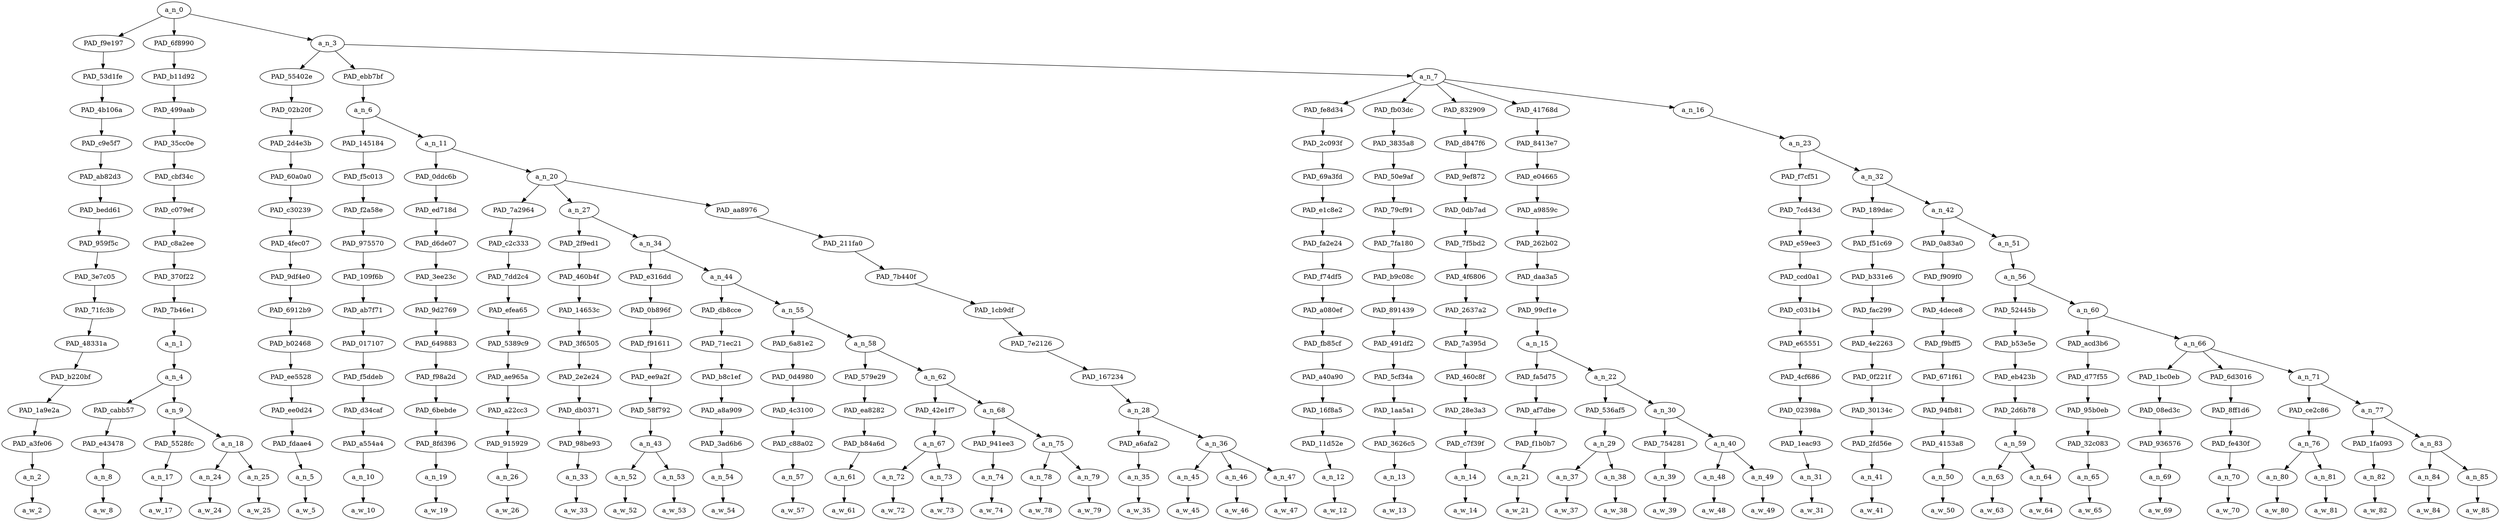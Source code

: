 strict digraph "" {
	a_n_0	[div_dir=1,
		index=0,
		level=15,
		pos="6.126945891203704,15!",
		text_span="[0, 1, 2, 3, 4, 5, 6, 7, 8, 9, 10, 11, 12, 13, 14, 15, 16, 17, 18, 19, 20, 21, 22, 23, 24, 25, 26, 27, 28, 29, 30, 31, 32, 33, 34, \
35, 36, 37, 38, 39, 40, 41, 42, 43, 44, 45]",
		value=0.99999998];
	PAD_f9e197	[div_dir=1,
		index=1,
		level=14,
		pos="4.0,14!",
		text_span="[4]",
		value=0.01698441];
	a_n_0 -> PAD_f9e197;
	PAD_6f8990	[div_dir=1,
		index=0,
		level=14,
		pos="0.875,14!",
		text_span="[0, 1, 2, 3]",
		value=0.07463834];
	a_n_0 -> PAD_6f8990;
	a_n_3	[div_dir=1,
		index=2,
		level=14,
		pos="13.50583767361111,14!",
		text_span="[5, 6, 7, 8, 9, 10, 11, 12, 13, 14, 15, 16, 17, 18, 19, 20, 21, 22, 23, 24, 25, 26, 27, 28, 29, 30, 31, 32, 33, 34, 35, 36, 37, \
38, 39, 40, 41, 42, 43, 44, 45]",
		value=0.90771465];
	a_n_0 -> a_n_3;
	PAD_53d1fe	[div_dir=1,
		index=1,
		level=13,
		pos="4.0,13!",
		text_span="[4]",
		value=0.01698441];
	PAD_f9e197 -> PAD_53d1fe;
	PAD_4b106a	[div_dir=1,
		index=1,
		level=12,
		pos="4.0,12!",
		text_span="[4]",
		value=0.01698441];
	PAD_53d1fe -> PAD_4b106a;
	PAD_c9e5f7	[div_dir=1,
		index=1,
		level=11,
		pos="4.0,11!",
		text_span="[4]",
		value=0.01698441];
	PAD_4b106a -> PAD_c9e5f7;
	PAD_ab82d3	[div_dir=1,
		index=1,
		level=10,
		pos="4.0,10!",
		text_span="[4]",
		value=0.01698441];
	PAD_c9e5f7 -> PAD_ab82d3;
	PAD_bedd61	[div_dir=1,
		index=1,
		level=9,
		pos="4.0,9!",
		text_span="[4]",
		value=0.01698441];
	PAD_ab82d3 -> PAD_bedd61;
	PAD_959f5c	[div_dir=1,
		index=1,
		level=8,
		pos="4.0,8!",
		text_span="[4]",
		value=0.01698441];
	PAD_bedd61 -> PAD_959f5c;
	PAD_3e7c05	[div_dir=1,
		index=1,
		level=7,
		pos="4.0,7!",
		text_span="[4]",
		value=0.01698441];
	PAD_959f5c -> PAD_3e7c05;
	PAD_71fc3b	[div_dir=1,
		index=1,
		level=6,
		pos="4.0,6!",
		text_span="[4]",
		value=0.01698441];
	PAD_3e7c05 -> PAD_71fc3b;
	PAD_48331a	[div_dir=1,
		index=1,
		level=5,
		pos="4.0,5!",
		text_span="[4]",
		value=0.01698441];
	PAD_71fc3b -> PAD_48331a;
	PAD_b220bf	[div_dir=1,
		index=1,
		level=4,
		pos="4.0,4!",
		text_span="[4]",
		value=0.01698441];
	PAD_48331a -> PAD_b220bf;
	PAD_1a9e2a	[div_dir=1,
		index=2,
		level=3,
		pos="4.0,3!",
		text_span="[4]",
		value=0.01698441];
	PAD_b220bf -> PAD_1a9e2a;
	PAD_a3fe06	[div_dir=1,
		index=3,
		level=2,
		pos="4.0,2!",
		text_span="[4]",
		value=0.01698441];
	PAD_1a9e2a -> PAD_a3fe06;
	a_n_2	[div_dir=1,
		index=4,
		level=1,
		pos="4.0,1!",
		text_span="[4]",
		value=0.01698441];
	PAD_a3fe06 -> a_n_2;
	a_w_2	[div_dir=0,
		index=4,
		level=0,
		pos="4,0!",
		text_span="[4]",
		value=i];
	a_n_2 -> a_w_2;
	PAD_b11d92	[div_dir=1,
		index=0,
		level=13,
		pos="0.875,13!",
		text_span="[0, 1, 2, 3]",
		value=0.07463834];
	PAD_6f8990 -> PAD_b11d92;
	PAD_499aab	[div_dir=1,
		index=0,
		level=12,
		pos="0.875,12!",
		text_span="[0, 1, 2, 3]",
		value=0.07463834];
	PAD_b11d92 -> PAD_499aab;
	PAD_35cc0e	[div_dir=1,
		index=0,
		level=11,
		pos="0.875,11!",
		text_span="[0, 1, 2, 3]",
		value=0.07463834];
	PAD_499aab -> PAD_35cc0e;
	PAD_cbf34c	[div_dir=1,
		index=0,
		level=10,
		pos="0.875,10!",
		text_span="[0, 1, 2, 3]",
		value=0.07463834];
	PAD_35cc0e -> PAD_cbf34c;
	PAD_c079ef	[div_dir=1,
		index=0,
		level=9,
		pos="0.875,9!",
		text_span="[0, 1, 2, 3]",
		value=0.07463834];
	PAD_cbf34c -> PAD_c079ef;
	PAD_c8a2ee	[div_dir=1,
		index=0,
		level=8,
		pos="0.875,8!",
		text_span="[0, 1, 2, 3]",
		value=0.07463834];
	PAD_c079ef -> PAD_c8a2ee;
	PAD_370f22	[div_dir=1,
		index=0,
		level=7,
		pos="0.875,7!",
		text_span="[0, 1, 2, 3]",
		value=0.07463834];
	PAD_c8a2ee -> PAD_370f22;
	PAD_7b46e1	[div_dir=1,
		index=0,
		level=6,
		pos="0.875,6!",
		text_span="[0, 1, 2, 3]",
		value=0.07463834];
	PAD_370f22 -> PAD_7b46e1;
	a_n_1	[div_dir=1,
		index=0,
		level=5,
		pos="0.875,5!",
		text_span="[0, 1, 2, 3]",
		value=0.07463834];
	PAD_7b46e1 -> a_n_1;
	a_n_4	[div_dir=1,
		index=0,
		level=4,
		pos="0.875,4!",
		text_span="[0, 1, 2, 3]",
		value=0.07446214];
	a_n_1 -> a_n_4;
	PAD_cabb57	[div_dir=1,
		index=0,
		level=3,
		pos="0.0,3!",
		text_span="[0]",
		value=0.02632451];
	a_n_4 -> PAD_cabb57;
	a_n_9	[div_dir=1,
		index=1,
		level=3,
		pos="1.75,3!",
		text_span="[1, 2, 3]",
		value=0.04796142];
	a_n_4 -> a_n_9;
	PAD_e43478	[div_dir=1,
		index=0,
		level=2,
		pos="0.0,2!",
		text_span="[0]",
		value=0.02632451];
	PAD_cabb57 -> PAD_e43478;
	a_n_8	[div_dir=1,
		index=0,
		level=1,
		pos="0.0,1!",
		text_span="[0]",
		value=0.02632451];
	PAD_e43478 -> a_n_8;
	a_w_8	[div_dir=0,
		index=0,
		level=0,
		pos="0,0!",
		text_span="[0]",
		value=to];
	a_n_8 -> a_w_8;
	PAD_5528fc	[div_dir=1,
		index=1,
		level=2,
		pos="1.0,2!",
		text_span="[1]",
		value=0.01663223];
	a_n_9 -> PAD_5528fc;
	a_n_18	[div_dir=1,
		index=2,
		level=2,
		pos="2.5,2!",
		text_span="[2, 3]",
		value=0.03128232];
	a_n_9 -> a_n_18;
	a_n_17	[div_dir=1,
		index=1,
		level=1,
		pos="1.0,1!",
		text_span="[1]",
		value=0.01663223];
	PAD_5528fc -> a_n_17;
	a_w_17	[div_dir=0,
		index=1,
		level=0,
		pos="1,0!",
		text_span="[1]",
		value=each];
	a_n_17 -> a_w_17;
	a_n_24	[div_dir=1,
		index=2,
		level=1,
		pos="2.0,1!",
		text_span="[2]",
		value=0.01503063];
	a_n_18 -> a_n_24;
	a_n_25	[div_dir=1,
		index=3,
		level=1,
		pos="3.0,1!",
		text_span="[3]",
		value=0.01621228];
	a_n_18 -> a_n_25;
	a_w_24	[div_dir=0,
		index=2,
		level=0,
		pos="2,0!",
		text_span="[2]",
		value=their];
	a_n_24 -> a_w_24;
	a_w_25	[div_dir=0,
		index=3,
		level=0,
		pos="3,0!",
		text_span="[3]",
		value=own];
	a_n_25 -> a_w_25;
	PAD_55402e	[div_dir=1,
		index=2,
		level=13,
		pos="5.0,13!",
		text_span="[5]",
		value=0.01593211];
	a_n_3 -> PAD_55402e;
	PAD_ebb7bf	[div_dir=1,
		index=3,
		level=13,
		pos="8.032877604166666,13!",
		text_span="[6, 7, 8, 9, 10, 11, 12, 13, 14, 15, 16, 17, 18, 19, 20, 21, 22, 23]",
		value=0.53755210];
	a_n_3 -> PAD_ebb7bf;
	a_n_7	[div_dir=1,
		index=4,
		level=13,
		pos="27.484635416666663,13!",
		text_span="[24, 25, 26, 27, 28, 29, 30, 31, 32, 33, 34, 35, 36, 37, 38, 39, 40, 41, 42, 43, 44, 45]",
		value=0.35359618];
	a_n_3 -> a_n_7;
	PAD_02b20f	[div_dir=1,
		index=2,
		level=12,
		pos="5.0,12!",
		text_span="[5]",
		value=0.01593211];
	PAD_55402e -> PAD_02b20f;
	PAD_2d4e3b	[div_dir=1,
		index=2,
		level=11,
		pos="5.0,11!",
		text_span="[5]",
		value=0.01593211];
	PAD_02b20f -> PAD_2d4e3b;
	PAD_60a0a0	[div_dir=1,
		index=2,
		level=10,
		pos="5.0,10!",
		text_span="[5]",
		value=0.01593211];
	PAD_2d4e3b -> PAD_60a0a0;
	PAD_c30239	[div_dir=1,
		index=2,
		level=9,
		pos="5.0,9!",
		text_span="[5]",
		value=0.01593211];
	PAD_60a0a0 -> PAD_c30239;
	PAD_4fec07	[div_dir=1,
		index=2,
		level=8,
		pos="5.0,8!",
		text_span="[5]",
		value=0.01593211];
	PAD_c30239 -> PAD_4fec07;
	PAD_9df4e0	[div_dir=1,
		index=2,
		level=7,
		pos="5.0,7!",
		text_span="[5]",
		value=0.01593211];
	PAD_4fec07 -> PAD_9df4e0;
	PAD_6912b9	[div_dir=1,
		index=2,
		level=6,
		pos="5.0,6!",
		text_span="[5]",
		value=0.01593211];
	PAD_9df4e0 -> PAD_6912b9;
	PAD_b02468	[div_dir=1,
		index=2,
		level=5,
		pos="5.0,5!",
		text_span="[5]",
		value=0.01593211];
	PAD_6912b9 -> PAD_b02468;
	PAD_ee5528	[div_dir=1,
		index=2,
		level=4,
		pos="5.0,4!",
		text_span="[5]",
		value=0.01593211];
	PAD_b02468 -> PAD_ee5528;
	PAD_ee0d24	[div_dir=1,
		index=3,
		level=3,
		pos="5.0,3!",
		text_span="[5]",
		value=0.01593211];
	PAD_ee5528 -> PAD_ee0d24;
	PAD_fdaae4	[div_dir=1,
		index=4,
		level=2,
		pos="5.0,2!",
		text_span="[5]",
		value=0.01593211];
	PAD_ee0d24 -> PAD_fdaae4;
	a_n_5	[div_dir=1,
		index=5,
		level=1,
		pos="5.0,1!",
		text_span="[5]",
		value=0.01593211];
	PAD_fdaae4 -> a_n_5;
	a_w_5	[div_dir=0,
		index=5,
		level=0,
		pos="5,0!",
		text_span="[5]",
		value=prefer];
	a_n_5 -> a_w_5;
	a_n_6	[div_dir=1,
		index=3,
		level=12,
		pos="8.032877604166666,12!",
		text_span="[6, 7, 8, 9, 10, 11, 12, 13, 14, 15, 16, 17, 18, 19, 20, 21, 22, 23]",
		value=0.53755210];
	PAD_ebb7bf -> a_n_6;
	PAD_145184	[div_dir=-1,
		index=3,
		level=11,
		pos="6.0,11!",
		text_span="[6]",
		value=0.01263012];
	a_n_6 -> PAD_145184;
	a_n_11	[div_dir=1,
		index=4,
		level=11,
		pos="10.065755208333332,11!",
		text_span="[7, 8, 9, 10, 11, 12, 13, 14, 15, 16, 17, 18, 19, 20, 21, 22, 23]",
		value=0.52429605];
	a_n_6 -> a_n_11;
	PAD_f5c013	[div_dir=-1,
		index=3,
		level=10,
		pos="6.0,10!",
		text_span="[6]",
		value=0.01263012];
	PAD_145184 -> PAD_f5c013;
	PAD_f2a58e	[div_dir=-1,
		index=3,
		level=9,
		pos="6.0,9!",
		text_span="[6]",
		value=0.01263012];
	PAD_f5c013 -> PAD_f2a58e;
	PAD_975570	[div_dir=-1,
		index=3,
		level=8,
		pos="6.0,8!",
		text_span="[6]",
		value=0.01263012];
	PAD_f2a58e -> PAD_975570;
	PAD_109f6b	[div_dir=-1,
		index=3,
		level=7,
		pos="6.0,7!",
		text_span="[6]",
		value=0.01263012];
	PAD_975570 -> PAD_109f6b;
	PAD_ab7f71	[div_dir=-1,
		index=3,
		level=6,
		pos="6.0,6!",
		text_span="[6]",
		value=0.01263012];
	PAD_109f6b -> PAD_ab7f71;
	PAD_017107	[div_dir=-1,
		index=3,
		level=5,
		pos="6.0,5!",
		text_span="[6]",
		value=0.01263012];
	PAD_ab7f71 -> PAD_017107;
	PAD_f5ddeb	[div_dir=-1,
		index=3,
		level=4,
		pos="6.0,4!",
		text_span="[6]",
		value=0.01263012];
	PAD_017107 -> PAD_f5ddeb;
	PAD_d34caf	[div_dir=-1,
		index=4,
		level=3,
		pos="6.0,3!",
		text_span="[6]",
		value=0.01263012];
	PAD_f5ddeb -> PAD_d34caf;
	PAD_a554a4	[div_dir=-1,
		index=5,
		level=2,
		pos="6.0,2!",
		text_span="[6]",
		value=0.01263012];
	PAD_d34caf -> PAD_a554a4;
	a_n_10	[div_dir=-1,
		index=6,
		level=1,
		pos="6.0,1!",
		text_span="[6]",
		value=0.01263012];
	PAD_a554a4 -> a_n_10;
	a_w_10	[div_dir=0,
		index=6,
		level=0,
		pos="6,0!",
		text_span="[6]",
		value=not];
	a_n_10 -> a_w_10;
	PAD_0ddc6b	[div_dir=1,
		index=4,
		level=10,
		pos="7.0,10!",
		text_span="[7]",
		value=0.01112454];
	a_n_11 -> PAD_0ddc6b;
	a_n_20	[div_dir=1,
		index=5,
		level=10,
		pos="13.131510416666666,10!",
		text_span="[8, 9, 10, 11, 12, 13, 14, 15, 16, 17, 18, 19, 20, 21, 22, 23]",
		value=0.51252687];
	a_n_11 -> a_n_20;
	PAD_ed718d	[div_dir=1,
		index=4,
		level=9,
		pos="7.0,9!",
		text_span="[7]",
		value=0.01112454];
	PAD_0ddc6b -> PAD_ed718d;
	PAD_d6de07	[div_dir=1,
		index=4,
		level=8,
		pos="7.0,8!",
		text_span="[7]",
		value=0.01112454];
	PAD_ed718d -> PAD_d6de07;
	PAD_3ee23c	[div_dir=1,
		index=4,
		level=7,
		pos="7.0,7!",
		text_span="[7]",
		value=0.01112454];
	PAD_d6de07 -> PAD_3ee23c;
	PAD_9d2769	[div_dir=1,
		index=4,
		level=6,
		pos="7.0,6!",
		text_span="[7]",
		value=0.01112454];
	PAD_3ee23c -> PAD_9d2769;
	PAD_649883	[div_dir=1,
		index=4,
		level=5,
		pos="7.0,5!",
		text_span="[7]",
		value=0.01112454];
	PAD_9d2769 -> PAD_649883;
	PAD_f98a2d	[div_dir=1,
		index=4,
		level=4,
		pos="7.0,4!",
		text_span="[7]",
		value=0.01112454];
	PAD_649883 -> PAD_f98a2d;
	PAD_6bebde	[div_dir=1,
		index=5,
		level=3,
		pos="7.0,3!",
		text_span="[7]",
		value=0.01112454];
	PAD_f98a2d -> PAD_6bebde;
	PAD_8fd396	[div_dir=1,
		index=6,
		level=2,
		pos="7.0,2!",
		text_span="[7]",
		value=0.01112454];
	PAD_6bebde -> PAD_8fd396;
	a_n_19	[div_dir=1,
		index=7,
		level=1,
		pos="7.0,1!",
		text_span="[7]",
		value=0.01112454];
	PAD_8fd396 -> a_n_19;
	a_w_19	[div_dir=0,
		index=7,
		level=0,
		pos="7,0!",
		text_span="[7]",
		value=to1];
	a_n_19 -> a_w_19;
	PAD_7a2964	[div_dir=-1,
		index=5,
		level=9,
		pos="8.0,9!",
		text_span="[8]",
		value=0.01248175];
	a_n_20 -> PAD_7a2964;
	a_n_27	[div_dir=1,
		index=6,
		level=9,
		pos="10.39453125,9!",
		text_span="[9, 10, 11, 12, 13, 14, 15, 16, 17, 18, 19]",
		value=0.42573214];
	a_n_20 -> a_n_27;
	PAD_aa8976	[div_dir=-1,
		index=7,
		level=9,
		pos="21.0,9!",
		text_span="[20, 21, 22, 23]",
		value=0.07365808];
	a_n_20 -> PAD_aa8976;
	PAD_c2c333	[div_dir=-1,
		index=5,
		level=8,
		pos="8.0,8!",
		text_span="[8]",
		value=0.01248175];
	PAD_7a2964 -> PAD_c2c333;
	PAD_7dd2c4	[div_dir=-1,
		index=5,
		level=7,
		pos="8.0,7!",
		text_span="[8]",
		value=0.01248175];
	PAD_c2c333 -> PAD_7dd2c4;
	PAD_efea65	[div_dir=-1,
		index=5,
		level=6,
		pos="8.0,6!",
		text_span="[8]",
		value=0.01248175];
	PAD_7dd2c4 -> PAD_efea65;
	PAD_5389c9	[div_dir=-1,
		index=5,
		level=5,
		pos="8.0,5!",
		text_span="[8]",
		value=0.01248175];
	PAD_efea65 -> PAD_5389c9;
	PAD_ae965a	[div_dir=-1,
		index=5,
		level=4,
		pos="8.0,4!",
		text_span="[8]",
		value=0.01248175];
	PAD_5389c9 -> PAD_ae965a;
	PAD_a22cc3	[div_dir=-1,
		index=6,
		level=3,
		pos="8.0,3!",
		text_span="[8]",
		value=0.01248175];
	PAD_ae965a -> PAD_a22cc3;
	PAD_915929	[div_dir=-1,
		index=7,
		level=2,
		pos="8.0,2!",
		text_span="[8]",
		value=0.01248175];
	PAD_a22cc3 -> PAD_915929;
	a_n_26	[div_dir=-1,
		index=8,
		level=1,
		pos="8.0,1!",
		text_span="[8]",
		value=0.01248175];
	PAD_915929 -> a_n_26;
	a_w_26	[div_dir=0,
		index=8,
		level=0,
		pos="8,0!",
		text_span="[8]",
		value=get];
	a_n_26 -> a_w_26;
	PAD_2f9ed1	[div_dir=1,
		index=6,
		level=8,
		pos="9.0,8!",
		text_span="[9]",
		value=0.01430986];
	a_n_27 -> PAD_2f9ed1;
	a_n_34	[div_dir=1,
		index=7,
		level=8,
		pos="11.7890625,8!",
		text_span="[10, 11, 12, 13, 14, 15, 16, 17, 18, 19]",
		value=0.41063810];
	a_n_27 -> a_n_34;
	PAD_460b4f	[div_dir=1,
		index=6,
		level=7,
		pos="9.0,7!",
		text_span="[9]",
		value=0.01430986];
	PAD_2f9ed1 -> PAD_460b4f;
	PAD_14653c	[div_dir=1,
		index=6,
		level=6,
		pos="9.0,6!",
		text_span="[9]",
		value=0.01430986];
	PAD_460b4f -> PAD_14653c;
	PAD_3f6505	[div_dir=1,
		index=6,
		level=5,
		pos="9.0,5!",
		text_span="[9]",
		value=0.01430986];
	PAD_14653c -> PAD_3f6505;
	PAD_2e2e24	[div_dir=1,
		index=6,
		level=4,
		pos="9.0,4!",
		text_span="[9]",
		value=0.01430986];
	PAD_3f6505 -> PAD_2e2e24;
	PAD_db0371	[div_dir=1,
		index=7,
		level=3,
		pos="9.0,3!",
		text_span="[9]",
		value=0.01430986];
	PAD_2e2e24 -> PAD_db0371;
	PAD_98be93	[div_dir=1,
		index=8,
		level=2,
		pos="9.0,2!",
		text_span="[9]",
		value=0.01430986];
	PAD_db0371 -> PAD_98be93;
	a_n_33	[div_dir=1,
		index=9,
		level=1,
		pos="9.0,1!",
		text_span="[9]",
		value=0.01430986];
	PAD_98be93 -> a_n_33;
	a_w_33	[div_dir=0,
		index=9,
		level=0,
		pos="9,0!",
		text_span="[9]",
		value=into];
	a_n_33 -> a_w_33;
	PAD_e316dd	[div_dir=1,
		index=7,
		level=7,
		pos="10.5,7!",
		text_span="[10, 11]",
		value=0.05659247];
	a_n_34 -> PAD_e316dd;
	a_n_44	[div_dir=1,
		index=8,
		level=7,
		pos="13.078125,7!",
		text_span="[12, 13, 14, 15, 16, 17, 18, 19]",
		value=0.35323343];
	a_n_34 -> a_n_44;
	PAD_0b896f	[div_dir=1,
		index=7,
		level=6,
		pos="10.5,6!",
		text_span="[10, 11]",
		value=0.05659247];
	PAD_e316dd -> PAD_0b896f;
	PAD_f91611	[div_dir=1,
		index=7,
		level=5,
		pos="10.5,5!",
		text_span="[10, 11]",
		value=0.05659247];
	PAD_0b896f -> PAD_f91611;
	PAD_ee9a2f	[div_dir=1,
		index=7,
		level=4,
		pos="10.5,4!",
		text_span="[10, 11]",
		value=0.05659247];
	PAD_f91611 -> PAD_ee9a2f;
	PAD_58f792	[div_dir=1,
		index=8,
		level=3,
		pos="10.5,3!",
		text_span="[10, 11]",
		value=0.05659247];
	PAD_ee9a2f -> PAD_58f792;
	a_n_43	[div_dir=1,
		index=9,
		level=2,
		pos="10.5,2!",
		text_span="[10, 11]",
		value=0.05659247];
	PAD_58f792 -> a_n_43;
	a_n_52	[div_dir=1,
		index=10,
		level=1,
		pos="10.0,1!",
		text_span="[10]",
		value=0.03698077];
	a_n_43 -> a_n_52;
	a_n_53	[div_dir=-1,
		index=11,
		level=1,
		pos="11.0,1!",
		text_span="[11]",
		value=0.01952020];
	a_n_43 -> a_n_53;
	a_w_52	[div_dir=0,
		index=10,
		level=0,
		pos="10,0!",
		text_span="[10]",
		value=pissing];
	a_n_52 -> a_w_52;
	a_w_53	[div_dir=0,
		index=11,
		level=0,
		pos="11,0!",
		text_span="[11]",
		value=matches];
	a_n_53 -> a_w_53;
	PAD_db8cce	[div_dir=-1,
		index=8,
		level=6,
		pos="12.0,6!",
		text_span="[12]",
		value=0.01480260];
	a_n_44 -> PAD_db8cce;
	a_n_55	[div_dir=1,
		index=9,
		level=6,
		pos="14.15625,6!",
		text_span="[13, 14, 15, 16, 17, 18, 19]",
		value=0.33755874];
	a_n_44 -> a_n_55;
	PAD_71ec21	[div_dir=-1,
		index=8,
		level=5,
		pos="12.0,5!",
		text_span="[12]",
		value=0.01480260];
	PAD_db8cce -> PAD_71ec21;
	PAD_b8c1ef	[div_dir=-1,
		index=8,
		level=4,
		pos="12.0,4!",
		text_span="[12]",
		value=0.01480260];
	PAD_71ec21 -> PAD_b8c1ef;
	PAD_a8a909	[div_dir=-1,
		index=9,
		level=3,
		pos="12.0,3!",
		text_span="[12]",
		value=0.01480260];
	PAD_b8c1ef -> PAD_a8a909;
	PAD_3ad6b6	[div_dir=-1,
		index=10,
		level=2,
		pos="12.0,2!",
		text_span="[12]",
		value=0.01480260];
	PAD_a8a909 -> PAD_3ad6b6;
	a_n_54	[div_dir=-1,
		index=12,
		level=1,
		pos="12.0,1!",
		text_span="[12]",
		value=0.01480260];
	PAD_3ad6b6 -> a_n_54;
	a_w_54	[div_dir=0,
		index=12,
		level=0,
		pos="12,0!",
		text_span="[12]",
		value=with];
	a_n_54 -> a_w_54;
	PAD_6a81e2	[div_dir=-1,
		index=9,
		level=5,
		pos="13.0,5!",
		text_span="[13]",
		value=0.03451506];
	a_n_55 -> PAD_6a81e2;
	a_n_58	[div_dir=1,
		index=10,
		level=5,
		pos="15.3125,5!",
		text_span="[14, 15, 16, 17, 18, 19]",
		value=0.30211808];
	a_n_55 -> a_n_58;
	PAD_0d4980	[div_dir=-1,
		index=9,
		level=4,
		pos="13.0,4!",
		text_span="[13]",
		value=0.03451506];
	PAD_6a81e2 -> PAD_0d4980;
	PAD_4c3100	[div_dir=-1,
		index=10,
		level=3,
		pos="13.0,3!",
		text_span="[13]",
		value=0.03451506];
	PAD_0d4980 -> PAD_4c3100;
	PAD_c88a02	[div_dir=-1,
		index=11,
		level=2,
		pos="13.0,2!",
		text_span="[13]",
		value=0.03451506];
	PAD_4c3100 -> PAD_c88a02;
	a_n_57	[div_dir=-1,
		index=13,
		level=1,
		pos="13.0,1!",
		text_span="[13]",
		value=0.03451506];
	PAD_c88a02 -> a_n_57;
	a_w_57	[div_dir=0,
		index=13,
		level=0,
		pos="13,0!",
		text_span="[13]",
		value=wn];
	a_n_57 -> a_w_57;
	PAD_579e29	[div_dir=1,
		index=10,
		level=4,
		pos="14.0,4!",
		text_span="[14]",
		value=0.01392520];
	a_n_58 -> PAD_579e29;
	a_n_62	[div_dir=1,
		index=11,
		level=4,
		pos="16.625,4!",
		text_span="[15, 16, 17, 18, 19]",
		value=0.28711015];
	a_n_58 -> a_n_62;
	PAD_ea8282	[div_dir=1,
		index=11,
		level=3,
		pos="14.0,3!",
		text_span="[14]",
		value=0.01392520];
	PAD_579e29 -> PAD_ea8282;
	PAD_b84a6d	[div_dir=1,
		index=12,
		level=2,
		pos="14.0,2!",
		text_span="[14]",
		value=0.01392520];
	PAD_ea8282 -> PAD_b84a6d;
	a_n_61	[div_dir=1,
		index=14,
		level=1,
		pos="14.0,1!",
		text_span="[14]",
		value=0.01392520];
	PAD_b84a6d -> a_n_61;
	a_w_61	[div_dir=0,
		index=14,
		level=0,
		pos="14,0!",
		text_span="[14]",
		value=on];
	a_n_61 -> a_w_61;
	PAD_42e1f7	[div_dir=1,
		index=12,
		level=3,
		pos="15.5,3!",
		text_span="[15, 16]",
		value=0.02815855];
	a_n_62 -> PAD_42e1f7;
	a_n_68	[div_dir=1,
		index=13,
		level=3,
		pos="17.75,3!",
		text_span="[17, 18, 19]",
		value=0.25779278];
	a_n_62 -> a_n_68;
	a_n_67	[div_dir=1,
		index=13,
		level=2,
		pos="15.5,2!",
		text_span="[15, 16]",
		value=0.02815855];
	PAD_42e1f7 -> a_n_67;
	a_n_72	[div_dir=1,
		index=15,
		level=1,
		pos="15.0,1!",
		text_span="[15]",
		value=0.01292097];
	a_n_67 -> a_n_72;
	a_n_73	[div_dir=1,
		index=16,
		level=1,
		pos="16.0,1!",
		text_span="[16]",
		value=0.01519969];
	a_n_67 -> a_n_73;
	a_w_72	[div_dir=0,
		index=15,
		level=0,
		pos="15,0!",
		text_span="[15]",
		value=either];
	a_n_72 -> a_w_72;
	a_w_73	[div_dir=0,
		index=16,
		level=0,
		pos="16,0!",
		text_span="[16]",
		value=side];
	a_n_73 -> a_w_73;
	PAD_941ee3	[div_dir=-1,
		index=14,
		level=2,
		pos="17.0,2!",
		text_span="[17]",
		value=0.01584510];
	a_n_68 -> PAD_941ee3;
	a_n_75	[div_dir=1,
		index=15,
		level=2,
		pos="18.5,2!",
		text_span="[18, 19]",
		value=0.24054390];
	a_n_68 -> a_n_75;
	a_n_74	[div_dir=-1,
		index=17,
		level=1,
		pos="17.0,1!",
		text_span="[17]",
		value=0.01584510];
	PAD_941ee3 -> a_n_74;
	a_w_74	[div_dir=0,
		index=17,
		level=0,
		pos="17,0!",
		text_span="[17]",
		value=of];
	a_n_74 -> a_w_74;
	a_n_78	[div_dir=-1,
		index=18,
		level=1,
		pos="18.0,1!",
		text_span="[18]",
		value=0.04357424];
	a_n_75 -> a_n_78;
	a_n_79	[div_dir=1,
		index=19,
		level=1,
		pos="19.0,1!",
		text_span="[19]",
		value=0.19535420];
	a_n_75 -> a_n_79;
	a_w_78	[div_dir=0,
		index=18,
		level=0,
		pos="18,0!",
		text_span="[18]",
		value=the];
	a_n_78 -> a_w_78;
	a_w_79	[div_dir=0,
		index=19,
		level=0,
		pos="19,0!",
		text_span="[19]",
		value=kike];
	a_n_79 -> a_w_79;
	PAD_211fa0	[div_dir=-1,
		index=8,
		level=8,
		pos="21.0,8!",
		text_span="[20, 21, 22, 23]",
		value=0.07365808];
	PAD_aa8976 -> PAD_211fa0;
	PAD_7b440f	[div_dir=-1,
		index=9,
		level=7,
		pos="21.0,7!",
		text_span="[20, 21, 22, 23]",
		value=0.07365808];
	PAD_211fa0 -> PAD_7b440f;
	PAD_1cb9df	[div_dir=-1,
		index=10,
		level=6,
		pos="21.0,6!",
		text_span="[20, 21, 22, 23]",
		value=0.07365808];
	PAD_7b440f -> PAD_1cb9df;
	PAD_7e2126	[div_dir=-1,
		index=11,
		level=5,
		pos="21.0,5!",
		text_span="[20, 21, 22, 23]",
		value=0.07365808];
	PAD_1cb9df -> PAD_7e2126;
	PAD_167234	[div_dir=-1,
		index=12,
		level=4,
		pos="21.0,4!",
		text_span="[20, 21, 22, 23]",
		value=0.07365808];
	PAD_7e2126 -> PAD_167234;
	a_n_28	[div_dir=-1,
		index=14,
		level=3,
		pos="21.0,3!",
		text_span="[20, 21, 22, 23]",
		value=0.07365808];
	PAD_167234 -> a_n_28;
	PAD_a6afa2	[div_dir=-1,
		index=16,
		level=2,
		pos="20.0,2!",
		text_span="[20]",
		value=0.02605153];
	a_n_28 -> PAD_a6afa2;
	a_n_36	[div_dir=-1,
		index=17,
		level=2,
		pos="22.0,2!",
		text_span="[21, 22, 23]",
		value=0.04757952];
	a_n_28 -> a_n_36;
	a_n_35	[div_dir=-1,
		index=20,
		level=1,
		pos="20.0,1!",
		text_span="[20]",
		value=0.02605153];
	PAD_a6afa2 -> a_n_35;
	a_w_35	[div_dir=0,
		index=20,
		level=0,
		pos="20,0!",
		text_span="[20]",
		value=on1];
	a_n_35 -> a_w_35;
	a_n_45	[div_dir=-1,
		index=21,
		level=1,
		pos="21.0,1!",
		text_span="[21]",
		value=0.01595708];
	a_n_36 -> a_n_45;
	a_n_46	[div_dir=1,
		index=22,
		level=1,
		pos="22.0,1!",
		text_span="[22]",
		value=0.01676547];
	a_n_36 -> a_n_46;
	a_n_47	[div_dir=1,
		index=23,
		level=1,
		pos="23.0,1!",
		text_span="[23]",
		value=0.01483739];
	a_n_36 -> a_n_47;
	a_w_45	[div_dir=0,
		index=21,
		level=0,
		pos="21,0!",
		text_span="[21]",
		value=a];
	a_n_45 -> a_w_45;
	a_w_46	[div_dir=0,
		index=22,
		level=0,
		pos="22,0!",
		text_span="[22]",
		value=stick];
	a_n_46 -> a_w_46;
	a_w_47	[div_dir=0,
		index=23,
		level=0,
		pos="23,0!",
		text_span="[23]",
		value=issue];
	a_n_47 -> a_w_47;
	PAD_fe8d34	[div_dir=1,
		index=4,
		level=12,
		pos="24.0,12!",
		text_span="[24]",
		value=0.01388767];
	a_n_7 -> PAD_fe8d34;
	PAD_fb03dc	[div_dir=1,
		index=5,
		level=12,
		pos="25.0,12!",
		text_span="[25]",
		value=0.01386621];
	a_n_7 -> PAD_fb03dc;
	PAD_832909	[div_dir=1,
		index=6,
		level=12,
		pos="26.0,12!",
		text_span="[26]",
		value=0.01415802];
	a_n_7 -> PAD_832909;
	PAD_41768d	[div_dir=1,
		index=7,
		level=12,
		pos="28.3125,12!",
		text_span="[27, 28, 29, 30, 31, 32]",
		value=0.09039277];
	a_n_7 -> PAD_41768d;
	a_n_16	[div_dir=1,
		index=8,
		level=12,
		pos="34.11067708333333,12!",
		text_span="[33, 34, 35, 36, 37, 38, 39, 40, 41, 42, 43, 44, 45]",
		value=0.22101802];
	a_n_7 -> a_n_16;
	PAD_2c093f	[div_dir=1,
		index=5,
		level=11,
		pos="24.0,11!",
		text_span="[24]",
		value=0.01388767];
	PAD_fe8d34 -> PAD_2c093f;
	PAD_69a3fd	[div_dir=1,
		index=6,
		level=10,
		pos="24.0,10!",
		text_span="[24]",
		value=0.01388767];
	PAD_2c093f -> PAD_69a3fd;
	PAD_e1c8e2	[div_dir=1,
		index=8,
		level=9,
		pos="24.0,9!",
		text_span="[24]",
		value=0.01388767];
	PAD_69a3fd -> PAD_e1c8e2;
	PAD_fa2e24	[div_dir=1,
		index=9,
		level=8,
		pos="24.0,8!",
		text_span="[24]",
		value=0.01388767];
	PAD_e1c8e2 -> PAD_fa2e24;
	PAD_f74df5	[div_dir=1,
		index=10,
		level=7,
		pos="24.0,7!",
		text_span="[24]",
		value=0.01388767];
	PAD_fa2e24 -> PAD_f74df5;
	PAD_a080ef	[div_dir=1,
		index=11,
		level=6,
		pos="24.0,6!",
		text_span="[24]",
		value=0.01388767];
	PAD_f74df5 -> PAD_a080ef;
	PAD_fb85cf	[div_dir=1,
		index=12,
		level=5,
		pos="24.0,5!",
		text_span="[24]",
		value=0.01388767];
	PAD_a080ef -> PAD_fb85cf;
	PAD_a40a90	[div_dir=1,
		index=13,
		level=4,
		pos="24.0,4!",
		text_span="[24]",
		value=0.01388767];
	PAD_fb85cf -> PAD_a40a90;
	PAD_16f8a5	[div_dir=1,
		index=15,
		level=3,
		pos="24.0,3!",
		text_span="[24]",
		value=0.01388767];
	PAD_a40a90 -> PAD_16f8a5;
	PAD_11d52e	[div_dir=1,
		index=18,
		level=2,
		pos="24.0,2!",
		text_span="[24]",
		value=0.01388767];
	PAD_16f8a5 -> PAD_11d52e;
	a_n_12	[div_dir=1,
		index=24,
		level=1,
		pos="24.0,1!",
		text_span="[24]",
		value=0.01388767];
	PAD_11d52e -> a_n_12;
	a_w_12	[div_dir=0,
		index=24,
		level=0,
		pos="24,0!",
		text_span="[24]",
		value=i1];
	a_n_12 -> a_w_12;
	PAD_3835a8	[div_dir=1,
		index=6,
		level=11,
		pos="25.0,11!",
		text_span="[25]",
		value=0.01386621];
	PAD_fb03dc -> PAD_3835a8;
	PAD_50e9af	[div_dir=1,
		index=7,
		level=10,
		pos="25.0,10!",
		text_span="[25]",
		value=0.01386621];
	PAD_3835a8 -> PAD_50e9af;
	PAD_79cf91	[div_dir=1,
		index=9,
		level=9,
		pos="25.0,9!",
		text_span="[25]",
		value=0.01386621];
	PAD_50e9af -> PAD_79cf91;
	PAD_7fa180	[div_dir=1,
		index=10,
		level=8,
		pos="25.0,8!",
		text_span="[25]",
		value=0.01386621];
	PAD_79cf91 -> PAD_7fa180;
	PAD_b9c08c	[div_dir=1,
		index=11,
		level=7,
		pos="25.0,7!",
		text_span="[25]",
		value=0.01386621];
	PAD_7fa180 -> PAD_b9c08c;
	PAD_891439	[div_dir=1,
		index=12,
		level=6,
		pos="25.0,6!",
		text_span="[25]",
		value=0.01386621];
	PAD_b9c08c -> PAD_891439;
	PAD_491df2	[div_dir=1,
		index=13,
		level=5,
		pos="25.0,5!",
		text_span="[25]",
		value=0.01386621];
	PAD_891439 -> PAD_491df2;
	PAD_5cf34a	[div_dir=1,
		index=14,
		level=4,
		pos="25.0,4!",
		text_span="[25]",
		value=0.01386621];
	PAD_491df2 -> PAD_5cf34a;
	PAD_1aa5a1	[div_dir=1,
		index=16,
		level=3,
		pos="25.0,3!",
		text_span="[25]",
		value=0.01386621];
	PAD_5cf34a -> PAD_1aa5a1;
	PAD_3626c5	[div_dir=1,
		index=19,
		level=2,
		pos="25.0,2!",
		text_span="[25]",
		value=0.01386621];
	PAD_1aa5a1 -> PAD_3626c5;
	a_n_13	[div_dir=1,
		index=25,
		level=1,
		pos="25.0,1!",
		text_span="[25]",
		value=0.01386621];
	PAD_3626c5 -> a_n_13;
	a_w_13	[div_dir=0,
		index=25,
		level=0,
		pos="25,0!",
		text_span="[25]",
		value=d];
	a_n_13 -> a_w_13;
	PAD_d847f6	[div_dir=1,
		index=7,
		level=11,
		pos="26.0,11!",
		text_span="[26]",
		value=0.01415802];
	PAD_832909 -> PAD_d847f6;
	PAD_9ef872	[div_dir=1,
		index=8,
		level=10,
		pos="26.0,10!",
		text_span="[26]",
		value=0.01415802];
	PAD_d847f6 -> PAD_9ef872;
	PAD_0db7ad	[div_dir=1,
		index=10,
		level=9,
		pos="26.0,9!",
		text_span="[26]",
		value=0.01415802];
	PAD_9ef872 -> PAD_0db7ad;
	PAD_7f5bd2	[div_dir=1,
		index=11,
		level=8,
		pos="26.0,8!",
		text_span="[26]",
		value=0.01415802];
	PAD_0db7ad -> PAD_7f5bd2;
	PAD_4f6806	[div_dir=1,
		index=12,
		level=7,
		pos="26.0,7!",
		text_span="[26]",
		value=0.01415802];
	PAD_7f5bd2 -> PAD_4f6806;
	PAD_2637a2	[div_dir=1,
		index=13,
		level=6,
		pos="26.0,6!",
		text_span="[26]",
		value=0.01415802];
	PAD_4f6806 -> PAD_2637a2;
	PAD_7a395d	[div_dir=1,
		index=14,
		level=5,
		pos="26.0,5!",
		text_span="[26]",
		value=0.01415802];
	PAD_2637a2 -> PAD_7a395d;
	PAD_460c8f	[div_dir=1,
		index=15,
		level=4,
		pos="26.0,4!",
		text_span="[26]",
		value=0.01415802];
	PAD_7a395d -> PAD_460c8f;
	PAD_28e3a3	[div_dir=1,
		index=17,
		level=3,
		pos="26.0,3!",
		text_span="[26]",
		value=0.01415802];
	PAD_460c8f -> PAD_28e3a3;
	PAD_c7f39f	[div_dir=1,
		index=20,
		level=2,
		pos="26.0,2!",
		text_span="[26]",
		value=0.01415802];
	PAD_28e3a3 -> PAD_c7f39f;
	a_n_14	[div_dir=1,
		index=26,
		level=1,
		pos="26.0,1!",
		text_span="[26]",
		value=0.01415802];
	PAD_c7f39f -> a_n_14;
	a_w_14	[div_dir=0,
		index=26,
		level=0,
		pos="26,0!",
		text_span="[26]",
		value=rather];
	a_n_14 -> a_w_14;
	PAD_8413e7	[div_dir=1,
		index=8,
		level=11,
		pos="28.3125,11!",
		text_span="[27, 28, 29, 30, 31, 32]",
		value=0.09039277];
	PAD_41768d -> PAD_8413e7;
	PAD_e04665	[div_dir=1,
		index=9,
		level=10,
		pos="28.3125,10!",
		text_span="[27, 28, 29, 30, 31, 32]",
		value=0.09039277];
	PAD_8413e7 -> PAD_e04665;
	PAD_a9859c	[div_dir=1,
		index=11,
		level=9,
		pos="28.3125,9!",
		text_span="[27, 28, 29, 30, 31, 32]",
		value=0.09039277];
	PAD_e04665 -> PAD_a9859c;
	PAD_262b02	[div_dir=1,
		index=12,
		level=8,
		pos="28.3125,8!",
		text_span="[27, 28, 29, 30, 31, 32]",
		value=0.09039277];
	PAD_a9859c -> PAD_262b02;
	PAD_daa3a5	[div_dir=1,
		index=13,
		level=7,
		pos="28.3125,7!",
		text_span="[27, 28, 29, 30, 31, 32]",
		value=0.09039277];
	PAD_262b02 -> PAD_daa3a5;
	PAD_99cf1e	[div_dir=1,
		index=14,
		level=6,
		pos="28.3125,6!",
		text_span="[27, 28, 29, 30, 31, 32]",
		value=0.09039277];
	PAD_daa3a5 -> PAD_99cf1e;
	a_n_15	[div_dir=1,
		index=15,
		level=5,
		pos="28.3125,5!",
		text_span="[27, 28, 29, 30, 31, 32]",
		value=0.09039277];
	PAD_99cf1e -> a_n_15;
	PAD_fa5d75	[div_dir=1,
		index=16,
		level=4,
		pos="27.0,4!",
		text_span="[27]",
		value=0.01303811];
	a_n_15 -> PAD_fa5d75;
	a_n_22	[div_dir=1,
		index=17,
		level=4,
		pos="29.625,4!",
		text_span="[28, 29, 30, 31, 32]",
		value=0.07728459];
	a_n_15 -> a_n_22;
	PAD_af7dbe	[div_dir=1,
		index=18,
		level=3,
		pos="27.0,3!",
		text_span="[27]",
		value=0.01303811];
	PAD_fa5d75 -> PAD_af7dbe;
	PAD_f1b0b7	[div_dir=1,
		index=21,
		level=2,
		pos="27.0,2!",
		text_span="[27]",
		value=0.01303811];
	PAD_af7dbe -> PAD_f1b0b7;
	a_n_21	[div_dir=1,
		index=27,
		level=1,
		pos="27.0,1!",
		text_span="[27]",
		value=0.01303811];
	PAD_f1b0b7 -> a_n_21;
	a_w_21	[div_dir=0,
		index=27,
		level=0,
		pos="27,0!",
		text_span="[27]",
		value=find];
	a_n_21 -> a_w_21;
	PAD_536af5	[div_dir=1,
		index=19,
		level=3,
		pos="28.5,3!",
		text_span="[28, 29]",
		value=0.03212170];
	a_n_22 -> PAD_536af5;
	a_n_30	[div_dir=1,
		index=20,
		level=3,
		pos="30.75,3!",
		text_span="[30, 31, 32]",
		value=0.04510175];
	a_n_22 -> a_n_30;
	a_n_29	[div_dir=1,
		index=22,
		level=2,
		pos="28.5,2!",
		text_span="[28, 29]",
		value=0.03212170];
	PAD_536af5 -> a_n_29;
	a_n_37	[div_dir=-1,
		index=28,
		level=1,
		pos="28.0,1!",
		text_span="[28]",
		value=0.01396013];
	a_n_29 -> a_n_37;
	a_n_38	[div_dir=1,
		index=29,
		level=1,
		pos="29.0,1!",
		text_span="[29]",
		value=0.01812547];
	a_n_29 -> a_n_38;
	a_w_37	[div_dir=0,
		index=28,
		level=0,
		pos="28,0!",
		text_span="[28]",
		value=common];
	a_n_37 -> a_w_37;
	a_w_38	[div_dir=0,
		index=29,
		level=0,
		pos="29,0!",
		text_span="[29]",
		value=cause];
	a_n_38 -> a_w_38;
	PAD_754281	[div_dir=1,
		index=23,
		level=2,
		pos="30.0,2!",
		text_span="[30]",
		value=0.01458457];
	a_n_30 -> PAD_754281;
	a_n_40	[div_dir=1,
		index=24,
		level=2,
		pos="31.5,2!",
		text_span="[31, 32]",
		value=0.03046748];
	a_n_30 -> a_n_40;
	a_n_39	[div_dir=1,
		index=30,
		level=1,
		pos="30.0,1!",
		text_span="[30]",
		value=0.01458457];
	PAD_754281 -> a_n_39;
	a_w_39	[div_dir=0,
		index=30,
		level=0,
		pos="30,0!",
		text_span="[30]",
		value=with1];
	a_n_39 -> a_w_39;
	a_n_48	[div_dir=1,
		index=31,
		level=1,
		pos="31.0,1!",
		text_span="[31]",
		value=0.01302785];
	a_n_40 -> a_n_48;
	a_n_49	[div_dir=1,
		index=32,
		level=1,
		pos="32.0,1!",
		text_span="[32]",
		value=0.01739170];
	a_n_40 -> a_n_49;
	a_w_48	[div_dir=0,
		index=31,
		level=0,
		pos="31,0!",
		text_span="[31]",
		value=both];
	a_n_48 -> a_w_48;
	a_w_49	[div_dir=0,
		index=32,
		level=0,
		pos="32,0!",
		text_span="[32]",
		value=factions];
	a_n_49 -> a_w_49;
	a_n_23	[div_dir=1,
		index=9,
		level=11,
		pos="34.11067708333333,11!",
		text_span="[33, 34, 35, 36, 37, 38, 39, 40, 41, 42, 43, 44, 45]",
		value=0.22075537];
	a_n_16 -> a_n_23;
	PAD_f7cf51	[div_dir=1,
		index=10,
		level=10,
		pos="33.0,10!",
		text_span="[33]",
		value=0.01330750];
	a_n_23 -> PAD_f7cf51;
	a_n_32	[div_dir=1,
		index=11,
		level=10,
		pos="35.221354166666664,10!",
		text_span="[34, 35, 36, 37, 38, 39, 40, 41, 42, 43, 44, 45]",
		value=0.20718521];
	a_n_23 -> a_n_32;
	PAD_7cd43d	[div_dir=1,
		index=12,
		level=9,
		pos="33.0,9!",
		text_span="[33]",
		value=0.01330750];
	PAD_f7cf51 -> PAD_7cd43d;
	PAD_e59ee3	[div_dir=1,
		index=13,
		level=8,
		pos="33.0,8!",
		text_span="[33]",
		value=0.01330750];
	PAD_7cd43d -> PAD_e59ee3;
	PAD_ccd0a1	[div_dir=1,
		index=14,
		level=7,
		pos="33.0,7!",
		text_span="[33]",
		value=0.01330750];
	PAD_e59ee3 -> PAD_ccd0a1;
	PAD_c031b4	[div_dir=1,
		index=15,
		level=6,
		pos="33.0,6!",
		text_span="[33]",
		value=0.01330750];
	PAD_ccd0a1 -> PAD_c031b4;
	PAD_e65551	[div_dir=1,
		index=16,
		level=5,
		pos="33.0,5!",
		text_span="[33]",
		value=0.01330750];
	PAD_c031b4 -> PAD_e65551;
	PAD_4cf686	[div_dir=1,
		index=18,
		level=4,
		pos="33.0,4!",
		text_span="[33]",
		value=0.01330750];
	PAD_e65551 -> PAD_4cf686;
	PAD_02398a	[div_dir=1,
		index=21,
		level=3,
		pos="33.0,3!",
		text_span="[33]",
		value=0.01330750];
	PAD_4cf686 -> PAD_02398a;
	PAD_1eac93	[div_dir=1,
		index=25,
		level=2,
		pos="33.0,2!",
		text_span="[33]",
		value=0.01330750];
	PAD_02398a -> PAD_1eac93;
	a_n_31	[div_dir=1,
		index=33,
		level=1,
		pos="33.0,1!",
		text_span="[33]",
		value=0.01330750];
	PAD_1eac93 -> a_n_31;
	a_w_31	[div_dir=0,
		index=33,
		level=0,
		pos="33,0!",
		text_span="[33]",
		value=i2];
	a_n_31 -> a_w_31;
	PAD_189dac	[div_dir=1,
		index=13,
		level=9,
		pos="34.0,9!",
		text_span="[34]",
		value=0.01339152];
	a_n_32 -> PAD_189dac;
	a_n_42	[div_dir=1,
		index=14,
		level=9,
		pos="36.44270833333333,9!",
		text_span="[35, 36, 37, 38, 39, 40, 41, 42, 43, 44, 45]",
		value=0.19355241];
	a_n_32 -> a_n_42;
	PAD_f51c69	[div_dir=1,
		index=14,
		level=8,
		pos="34.0,8!",
		text_span="[34]",
		value=0.01339152];
	PAD_189dac -> PAD_f51c69;
	PAD_b331e6	[div_dir=1,
		index=15,
		level=7,
		pos="34.0,7!",
		text_span="[34]",
		value=0.01339152];
	PAD_f51c69 -> PAD_b331e6;
	PAD_fac299	[div_dir=1,
		index=16,
		level=6,
		pos="34.0,6!",
		text_span="[34]",
		value=0.01339152];
	PAD_b331e6 -> PAD_fac299;
	PAD_4e2263	[div_dir=1,
		index=17,
		level=5,
		pos="34.0,5!",
		text_span="[34]",
		value=0.01339152];
	PAD_fac299 -> PAD_4e2263;
	PAD_0f221f	[div_dir=1,
		index=19,
		level=4,
		pos="34.0,4!",
		text_span="[34]",
		value=0.01339152];
	PAD_4e2263 -> PAD_0f221f;
	PAD_30134c	[div_dir=1,
		index=22,
		level=3,
		pos="34.0,3!",
		text_span="[34]",
		value=0.01339152];
	PAD_0f221f -> PAD_30134c;
	PAD_2fd56e	[div_dir=1,
		index=26,
		level=2,
		pos="34.0,2!",
		text_span="[34]",
		value=0.01339152];
	PAD_30134c -> PAD_2fd56e;
	a_n_41	[div_dir=1,
		index=34,
		level=1,
		pos="34.0,1!",
		text_span="[34]",
		value=0.01339152];
	PAD_2fd56e -> a_n_41;
	a_w_41	[div_dir=0,
		index=34,
		level=0,
		pos="34,0!",
		text_span="[34]",
		value=am];
	a_n_41 -> a_w_41;
	PAD_0a83a0	[div_dir=1,
		index=15,
		level=8,
		pos="35.0,8!",
		text_span="[35]",
		value=0.01383465];
	a_n_42 -> PAD_0a83a0;
	a_n_51	[div_dir=1,
		index=16,
		level=8,
		pos="37.885416666666664,8!",
		text_span="[36, 37, 38, 39, 40, 41, 42, 43, 44, 45]",
		value=0.17948072];
	a_n_42 -> a_n_51;
	PAD_f909f0	[div_dir=1,
		index=16,
		level=7,
		pos="35.0,7!",
		text_span="[35]",
		value=0.01383465];
	PAD_0a83a0 -> PAD_f909f0;
	PAD_4dece8	[div_dir=1,
		index=17,
		level=6,
		pos="35.0,6!",
		text_span="[35]",
		value=0.01383465];
	PAD_f909f0 -> PAD_4dece8;
	PAD_f9bff5	[div_dir=1,
		index=18,
		level=5,
		pos="35.0,5!",
		text_span="[35]",
		value=0.01383465];
	PAD_4dece8 -> PAD_f9bff5;
	PAD_671f61	[div_dir=1,
		index=20,
		level=4,
		pos="35.0,4!",
		text_span="[35]",
		value=0.01383465];
	PAD_f9bff5 -> PAD_671f61;
	PAD_94fb81	[div_dir=1,
		index=23,
		level=3,
		pos="35.0,3!",
		text_span="[35]",
		value=0.01383465];
	PAD_671f61 -> PAD_94fb81;
	PAD_4153a8	[div_dir=1,
		index=27,
		level=2,
		pos="35.0,2!",
		text_span="[35]",
		value=0.01383465];
	PAD_94fb81 -> PAD_4153a8;
	a_n_50	[div_dir=1,
		index=35,
		level=1,
		pos="35.0,1!",
		text_span="[35]",
		value=0.01383465];
	PAD_4153a8 -> a_n_50;
	a_w_50	[div_dir=0,
		index=35,
		level=0,
		pos="35,0!",
		text_span="[35]",
		value=sure];
	a_n_50 -> a_w_50;
	a_n_56	[div_dir=1,
		index=17,
		level=7,
		pos="37.885416666666664,7!",
		text_span="[36, 37, 38, 39, 40, 41, 42, 43, 44, 45]",
		value=0.17926182];
	a_n_51 -> a_n_56;
	PAD_52445b	[div_dir=1,
		index=18,
		level=6,
		pos="36.5,6!",
		text_span="[36, 37]",
		value=0.04875277];
	a_n_56 -> PAD_52445b;
	a_n_60	[div_dir=1,
		index=19,
		level=6,
		pos="39.27083333333333,6!",
		text_span="[38, 39, 40, 41, 42, 43, 44, 45]",
		value=0.13029014];
	a_n_56 -> a_n_60;
	PAD_b53e5e	[div_dir=1,
		index=19,
		level=5,
		pos="36.5,5!",
		text_span="[36, 37]",
		value=0.04875277];
	PAD_52445b -> PAD_b53e5e;
	PAD_eb423b	[div_dir=1,
		index=21,
		level=4,
		pos="36.5,4!",
		text_span="[36, 37]",
		value=0.04875277];
	PAD_b53e5e -> PAD_eb423b;
	PAD_2d6b78	[div_dir=1,
		index=24,
		level=3,
		pos="36.5,3!",
		text_span="[36, 37]",
		value=0.04875277];
	PAD_eb423b -> PAD_2d6b78;
	a_n_59	[div_dir=1,
		index=28,
		level=2,
		pos="36.5,2!",
		text_span="[36, 37]",
		value=0.04875277];
	PAD_2d6b78 -> a_n_59;
	a_n_63	[div_dir=-1,
		index=36,
		level=1,
		pos="36.0,1!",
		text_span="[36]",
		value=0.01698651];
	a_n_59 -> a_n_63;
	a_n_64	[div_dir=1,
		index=37,
		level=1,
		pos="37.0,1!",
		text_span="[37]",
		value=0.03159659];
	a_n_59 -> a_n_64;
	a_w_63	[div_dir=0,
		index=36,
		level=0,
		pos="36,0!",
		text_span="[36]",
		value=a1];
	a_n_63 -> a_w_63;
	a_w_64	[div_dir=0,
		index=37,
		level=0,
		pos="37,0!",
		text_span="[37]",
		value=christian];
	a_n_64 -> a_w_64;
	PAD_acd3b6	[div_dir=1,
		index=20,
		level=5,
		pos="38.0,5!",
		text_span="[38]",
		value=0.01616805];
	a_n_60 -> PAD_acd3b6;
	a_n_66	[div_dir=1,
		index=21,
		level=5,
		pos="40.541666666666664,5!",
		text_span="[39, 40, 41, 42, 43, 44, 45]",
		value=0.11396151];
	a_n_60 -> a_n_66;
	PAD_d77f55	[div_dir=1,
		index=22,
		level=4,
		pos="38.0,4!",
		text_span="[38]",
		value=0.01616805];
	PAD_acd3b6 -> PAD_d77f55;
	PAD_95b0eb	[div_dir=1,
		index=25,
		level=3,
		pos="38.0,3!",
		text_span="[38]",
		value=0.01616805];
	PAD_d77f55 -> PAD_95b0eb;
	PAD_32c083	[div_dir=1,
		index=29,
		level=2,
		pos="38.0,2!",
		text_span="[38]",
		value=0.01616805];
	PAD_95b0eb -> PAD_32c083;
	a_n_65	[div_dir=1,
		index=38,
		level=1,
		pos="38.0,1!",
		text_span="[38]",
		value=0.01616805];
	PAD_32c083 -> a_n_65;
	a_w_65	[div_dir=0,
		index=38,
		level=0,
		pos="38,0!",
		text_span="[38]",
		value=would];
	a_n_65 -> a_w_65;
	PAD_1bc0eb	[div_dir=1,
		index=23,
		level=4,
		pos="39.0,4!",
		text_span="[39]",
		value=0.01469398];
	a_n_66 -> PAD_1bc0eb;
	PAD_6d3016	[div_dir=1,
		index=24,
		level=4,
		pos="40.0,4!",
		text_span="[40]",
		value=0.01637950];
	a_n_66 -> PAD_6d3016;
	a_n_71	[div_dir=1,
		index=25,
		level=4,
		pos="42.625,4!",
		text_span="[41, 42, 43, 44, 45]",
		value=0.08271641];
	a_n_66 -> a_n_71;
	PAD_08ed3c	[div_dir=1,
		index=26,
		level=3,
		pos="39.0,3!",
		text_span="[39]",
		value=0.01469398];
	PAD_1bc0eb -> PAD_08ed3c;
	PAD_936576	[div_dir=1,
		index=30,
		level=2,
		pos="39.0,2!",
		text_span="[39]",
		value=0.01469398];
	PAD_08ed3c -> PAD_936576;
	a_n_69	[div_dir=1,
		index=39,
		level=1,
		pos="39.0,1!",
		text_span="[39]",
		value=0.01469398];
	PAD_936576 -> a_n_69;
	a_w_69	[div_dir=0,
		index=39,
		level=0,
		pos="39,0!",
		text_span="[39]",
		value=provide];
	a_n_69 -> a_w_69;
	PAD_8ff1d6	[div_dir=1,
		index=27,
		level=3,
		pos="40.0,3!",
		text_span="[40]",
		value=0.01637950];
	PAD_6d3016 -> PAD_8ff1d6;
	PAD_fe430f	[div_dir=1,
		index=31,
		level=2,
		pos="40.0,2!",
		text_span="[40]",
		value=0.01637950];
	PAD_8ff1d6 -> PAD_fe430f;
	a_n_70	[div_dir=1,
		index=40,
		level=1,
		pos="40.0,1!",
		text_span="[40]",
		value=0.01637950];
	PAD_fe430f -> a_n_70;
	a_w_70	[div_dir=0,
		index=40,
		level=0,
		pos="40,0!",
		text_span="[40]",
		value=you];
	a_n_70 -> a_w_70;
	PAD_ce2c86	[div_dir=1,
		index=28,
		level=3,
		pos="41.5,3!",
		text_span="[41, 42]",
		value=0.03093542];
	a_n_71 -> PAD_ce2c86;
	a_n_77	[div_dir=1,
		index=29,
		level=3,
		pos="43.75,3!",
		text_span="[43, 44, 45]",
		value=0.05162942];
	a_n_71 -> a_n_77;
	a_n_76	[div_dir=1,
		index=32,
		level=2,
		pos="41.5,2!",
		text_span="[41, 42]",
		value=0.03093542];
	PAD_ce2c86 -> a_n_76;
	a_n_80	[div_dir=1,
		index=41,
		level=1,
		pos="41.0,1!",
		text_span="[41]",
		value=0.01501283];
	a_n_76 -> a_n_80;
	a_n_81	[div_dir=1,
		index=42,
		level=1,
		pos="42.0,1!",
		text_span="[42]",
		value=0.01590047];
	a_n_76 -> a_n_81;
	a_w_80	[div_dir=0,
		index=41,
		level=0,
		pos="41,0!",
		text_span="[41]",
		value=better];
	a_n_80 -> a_w_80;
	a_w_81	[div_dir=0,
		index=42,
		level=0,
		pos="42,0!",
		text_span="[42]",
		value=discussion];
	a_n_81 -> a_w_81;
	PAD_1fa093	[div_dir=1,
		index=33,
		level=2,
		pos="43.0,2!",
		text_span="[43]",
		value=0.01466876];
	a_n_77 -> PAD_1fa093;
	a_n_83	[div_dir=1,
		index=34,
		level=2,
		pos="44.5,2!",
		text_span="[44, 45]",
		value=0.03678544];
	a_n_77 -> a_n_83;
	a_n_82	[div_dir=1,
		index=43,
		level=1,
		pos="43.0,1!",
		text_span="[43]",
		value=0.01466876];
	PAD_1fa093 -> a_n_82;
	a_w_82	[div_dir=0,
		index=43,
		level=0,
		pos="43,0!",
		text_span="[43]",
		value=on2];
	a_n_82 -> a_w_82;
	a_n_84	[div_dir=1,
		index=44,
		level=1,
		pos="44.0,1!",
		text_span="[44]",
		value=0.01623310];
	a_n_83 -> a_n_84;
	a_n_85	[div_dir=1,
		index=45,
		level=1,
		pos="45.0,1!",
		text_span="[45]",
		value=0.02036485];
	a_n_83 -> a_n_85;
	a_w_84	[div_dir=0,
		index=44,
		level=0,
		pos="44,0!",
		text_span="[44]",
		value=the1];
	a_n_84 -> a_w_84;
	a_w_85	[div_dir=0,
		index=45,
		level=0,
		pos="45,0!",
		text_span="[45]",
		value=matter];
	a_n_85 -> a_w_85;
}
